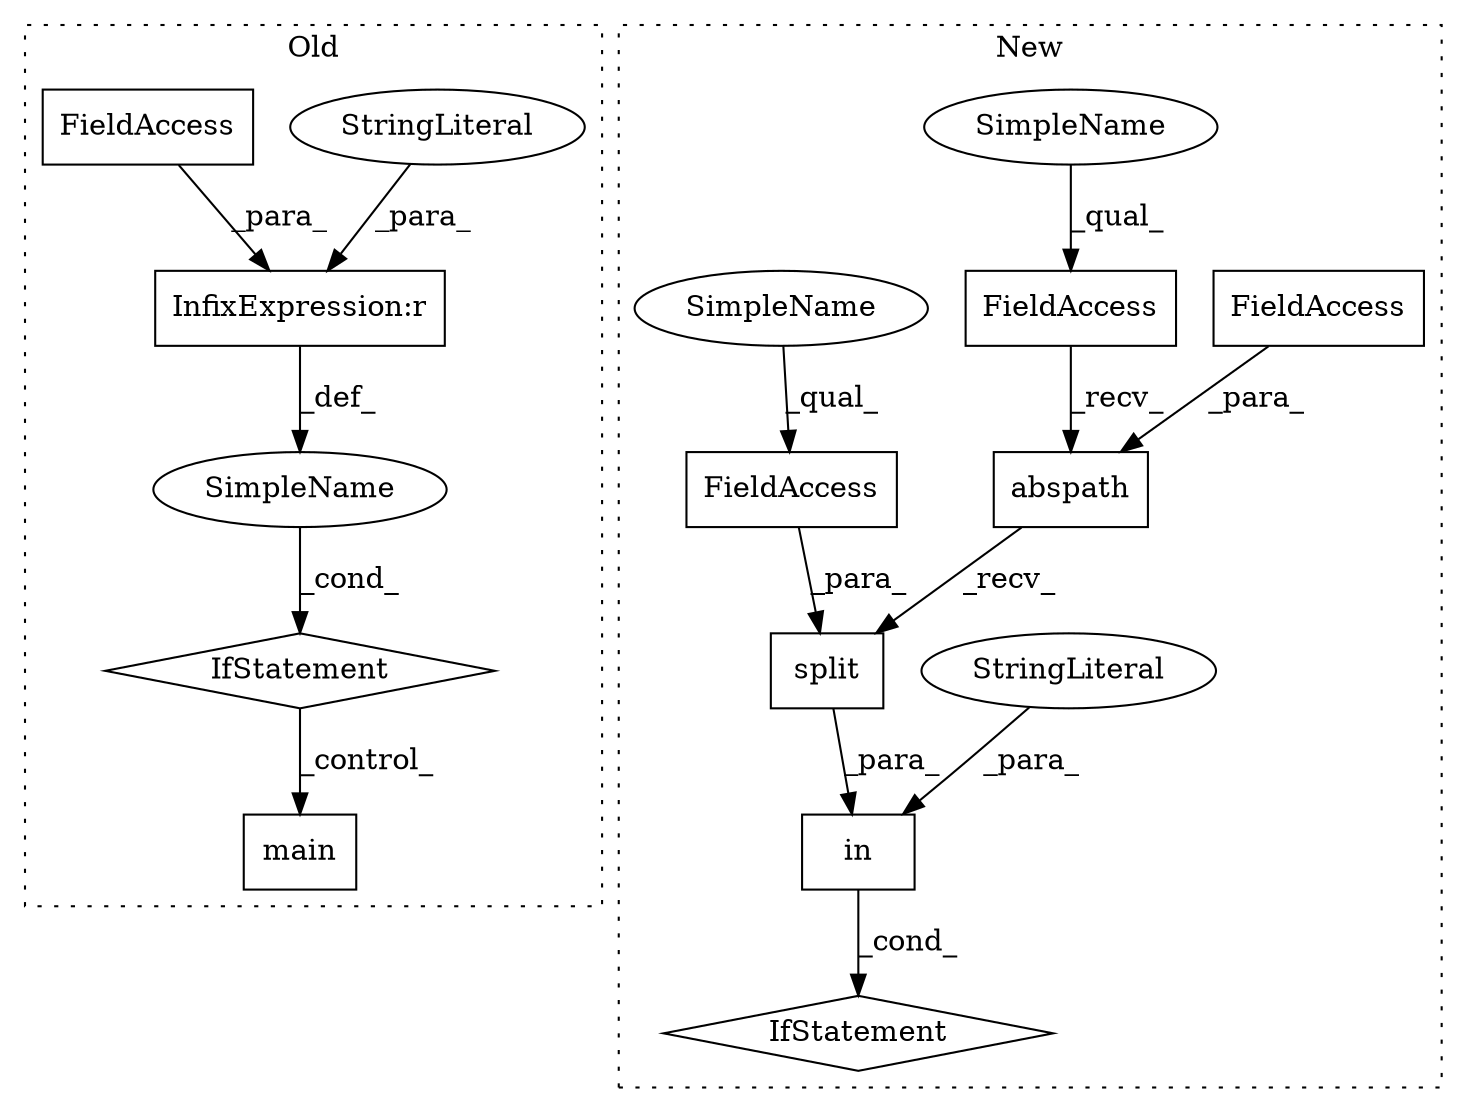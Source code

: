 digraph G {
subgraph cluster0 {
1 [label="main" a="32" s="22220" l="6" shape="box"];
4 [label="InfixExpression:r" a="27" s="22187" l="4" shape="box"];
5 [label="StringLiteral" a="45" s="22191" l="10" shape="ellipse"];
6 [label="FieldAccess" a="22" s="22179" l="8" shape="box"];
7 [label="SimpleName" a="42" s="" l="" shape="ellipse"];
8 [label="IfStatement" a="25" s="22175,22201" l="4,2" shape="diamond"];
label = "Old";
style="dotted";
}
subgraph cluster1 {
2 [label="in" a="105" s="321" l="57" shape="box"];
3 [label="StringLiteral" a="45" s="321" l="14" shape="ellipse"];
9 [label="IfStatement" a="25" s="313,378" l="8,2" shape="diamond"];
10 [label="split" a="32" s="365,377" l="6,1" shape="box"];
11 [label="FieldAccess" a="22" s="371" l="6" shape="box"];
12 [label="abspath" a="32" s="347,363" l="8,1" shape="box"];
13 [label="FieldAccess" a="22" s="339" l="7" shape="box"];
14 [label="FieldAccess" a="22" s="355" l="8" shape="box"];
15 [label="SimpleName" a="42" s="339" l="2" shape="ellipse"];
16 [label="SimpleName" a="42" s="371" l="2" shape="ellipse"];
label = "New";
style="dotted";
}
2 -> 9 [label="_cond_"];
3 -> 2 [label="_para_"];
4 -> 7 [label="_def_"];
5 -> 4 [label="_para_"];
6 -> 4 [label="_para_"];
7 -> 8 [label="_cond_"];
8 -> 1 [label="_control_"];
10 -> 2 [label="_para_"];
11 -> 10 [label="_para_"];
12 -> 10 [label="_recv_"];
13 -> 12 [label="_recv_"];
14 -> 12 [label="_para_"];
15 -> 13 [label="_qual_"];
16 -> 11 [label="_qual_"];
}
